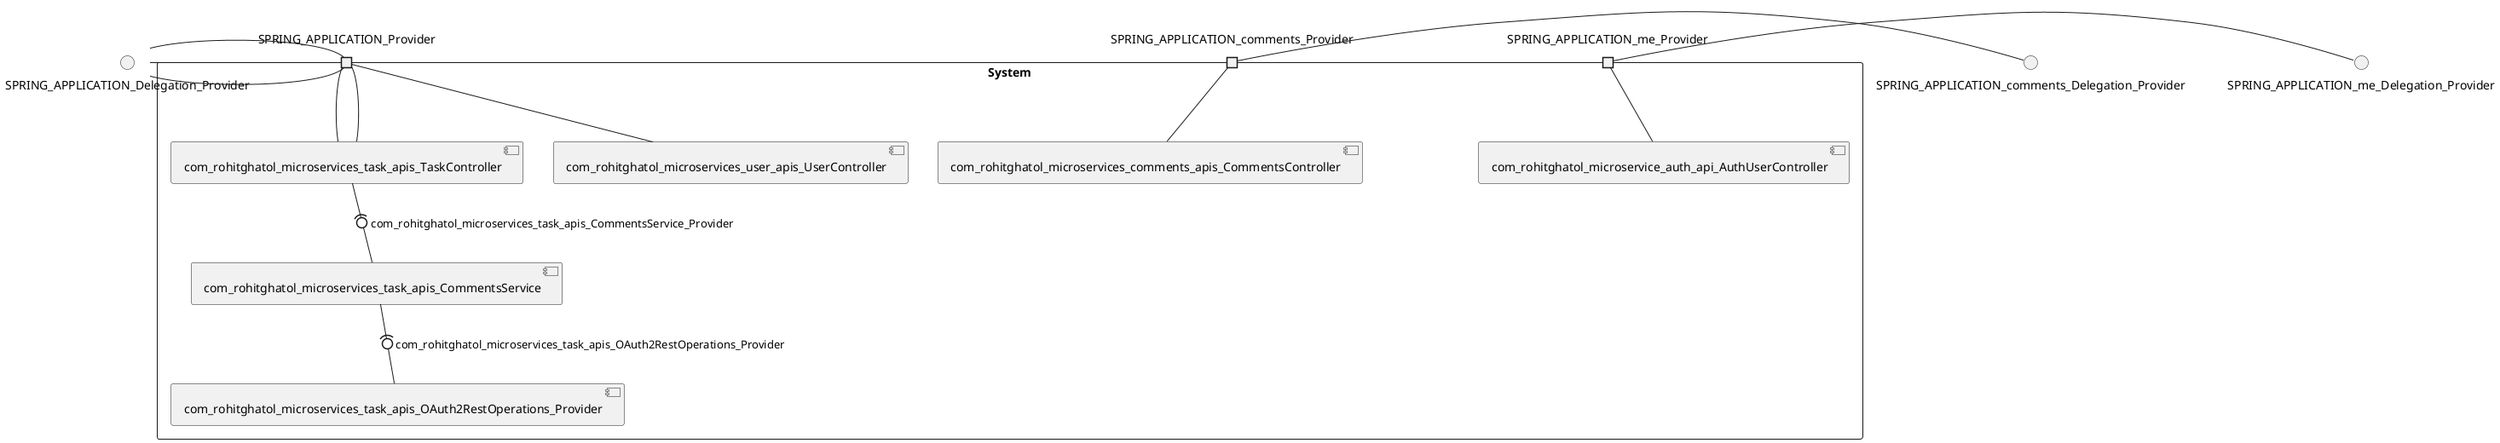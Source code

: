 @startuml
skinparam fixCircleLabelOverlapping true
skinparam componentStyle uml2
() SPRING_APPLICATION_Delegation_Provider
() SPRING_APPLICATION_comments_Delegation_Provider
() SPRING_APPLICATION_me_Delegation_Provider
rectangle System {
[com_rohitghatol_microservice_auth_api_AuthUserController] [[rohitghatol-spring-boot-microservices.repository#_JekrgsFwEe6Od9d28ncCjA]]
[com_rohitghatol_microservices_comments_apis_CommentsController] [[rohitghatol-spring-boot-microservices.repository#_JekrgsFwEe6Od9d28ncCjA]]
[com_rohitghatol_microservices_task_apis_CommentsService] [[rohitghatol-spring-boot-microservices.repository#_JekrgsFwEe6Od9d28ncCjA]]
[com_rohitghatol_microservices_task_apis_OAuth2RestOperations_Provider] [[rohitghatol-spring-boot-microservices.repository#_JekrgsFwEe6Od9d28ncCjA]]
[com_rohitghatol_microservices_task_apis_TaskController] [[rohitghatol-spring-boot-microservices.repository#_JekrgsFwEe6Od9d28ncCjA]]
[com_rohitghatol_microservices_user_apis_UserController] [[rohitghatol-spring-boot-microservices.repository#_JekrgsFwEe6Od9d28ncCjA]]
port SPRING_APPLICATION_Provider
SPRING_APPLICATION_Delegation_Provider - SPRING_APPLICATION_Provider
SPRING_APPLICATION_Provider - [com_rohitghatol_microservices_task_apis_TaskController]
port SPRING_APPLICATION_Provider
SPRING_APPLICATION_Delegation_Provider - SPRING_APPLICATION_Provider
SPRING_APPLICATION_Provider - [com_rohitghatol_microservices_user_apis_UserController]
port SPRING_APPLICATION_Provider
SPRING_APPLICATION_Delegation_Provider - SPRING_APPLICATION_Provider
SPRING_APPLICATION_Provider - [com_rohitghatol_microservices_task_apis_TaskController]
port SPRING_APPLICATION_comments_Provider
SPRING_APPLICATION_comments_Delegation_Provider - SPRING_APPLICATION_comments_Provider
SPRING_APPLICATION_comments_Provider - [com_rohitghatol_microservices_comments_apis_CommentsController]
port SPRING_APPLICATION_me_Provider
SPRING_APPLICATION_me_Delegation_Provider - SPRING_APPLICATION_me_Provider
SPRING_APPLICATION_me_Provider - [com_rohitghatol_microservice_auth_api_AuthUserController]
[com_rohitghatol_microservices_task_apis_TaskController] -(0- [com_rohitghatol_microservices_task_apis_CommentsService] : com_rohitghatol_microservices_task_apis_CommentsService_Provider
[com_rohitghatol_microservices_task_apis_CommentsService] -(0- [com_rohitghatol_microservices_task_apis_OAuth2RestOperations_Provider] : com_rohitghatol_microservices_task_apis_OAuth2RestOperations_Provider
}

@enduml
